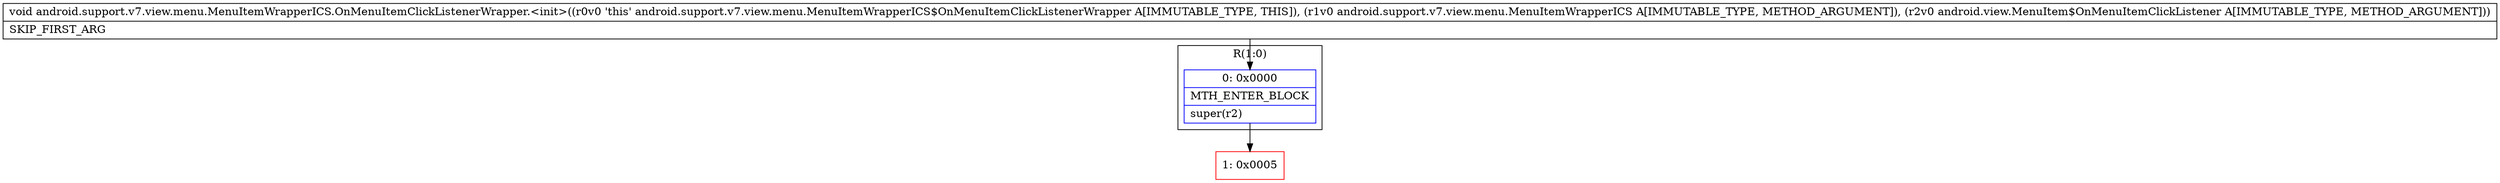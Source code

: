 digraph "CFG forandroid.support.v7.view.menu.MenuItemWrapperICS.OnMenuItemClickListenerWrapper.\<init\>(Landroid\/support\/v7\/view\/menu\/MenuItemWrapperICS;Landroid\/view\/MenuItem$OnMenuItemClickListener;)V" {
subgraph cluster_Region_807113409 {
label = "R(1:0)";
node [shape=record,color=blue];
Node_0 [shape=record,label="{0\:\ 0x0000|MTH_ENTER_BLOCK\l|super(r2)\l}"];
}
Node_1 [shape=record,color=red,label="{1\:\ 0x0005}"];
MethodNode[shape=record,label="{void android.support.v7.view.menu.MenuItemWrapperICS.OnMenuItemClickListenerWrapper.\<init\>((r0v0 'this' android.support.v7.view.menu.MenuItemWrapperICS$OnMenuItemClickListenerWrapper A[IMMUTABLE_TYPE, THIS]), (r1v0 android.support.v7.view.menu.MenuItemWrapperICS A[IMMUTABLE_TYPE, METHOD_ARGUMENT]), (r2v0 android.view.MenuItem$OnMenuItemClickListener A[IMMUTABLE_TYPE, METHOD_ARGUMENT]))  | SKIP_FIRST_ARG\l}"];
MethodNode -> Node_0;
Node_0 -> Node_1;
}

